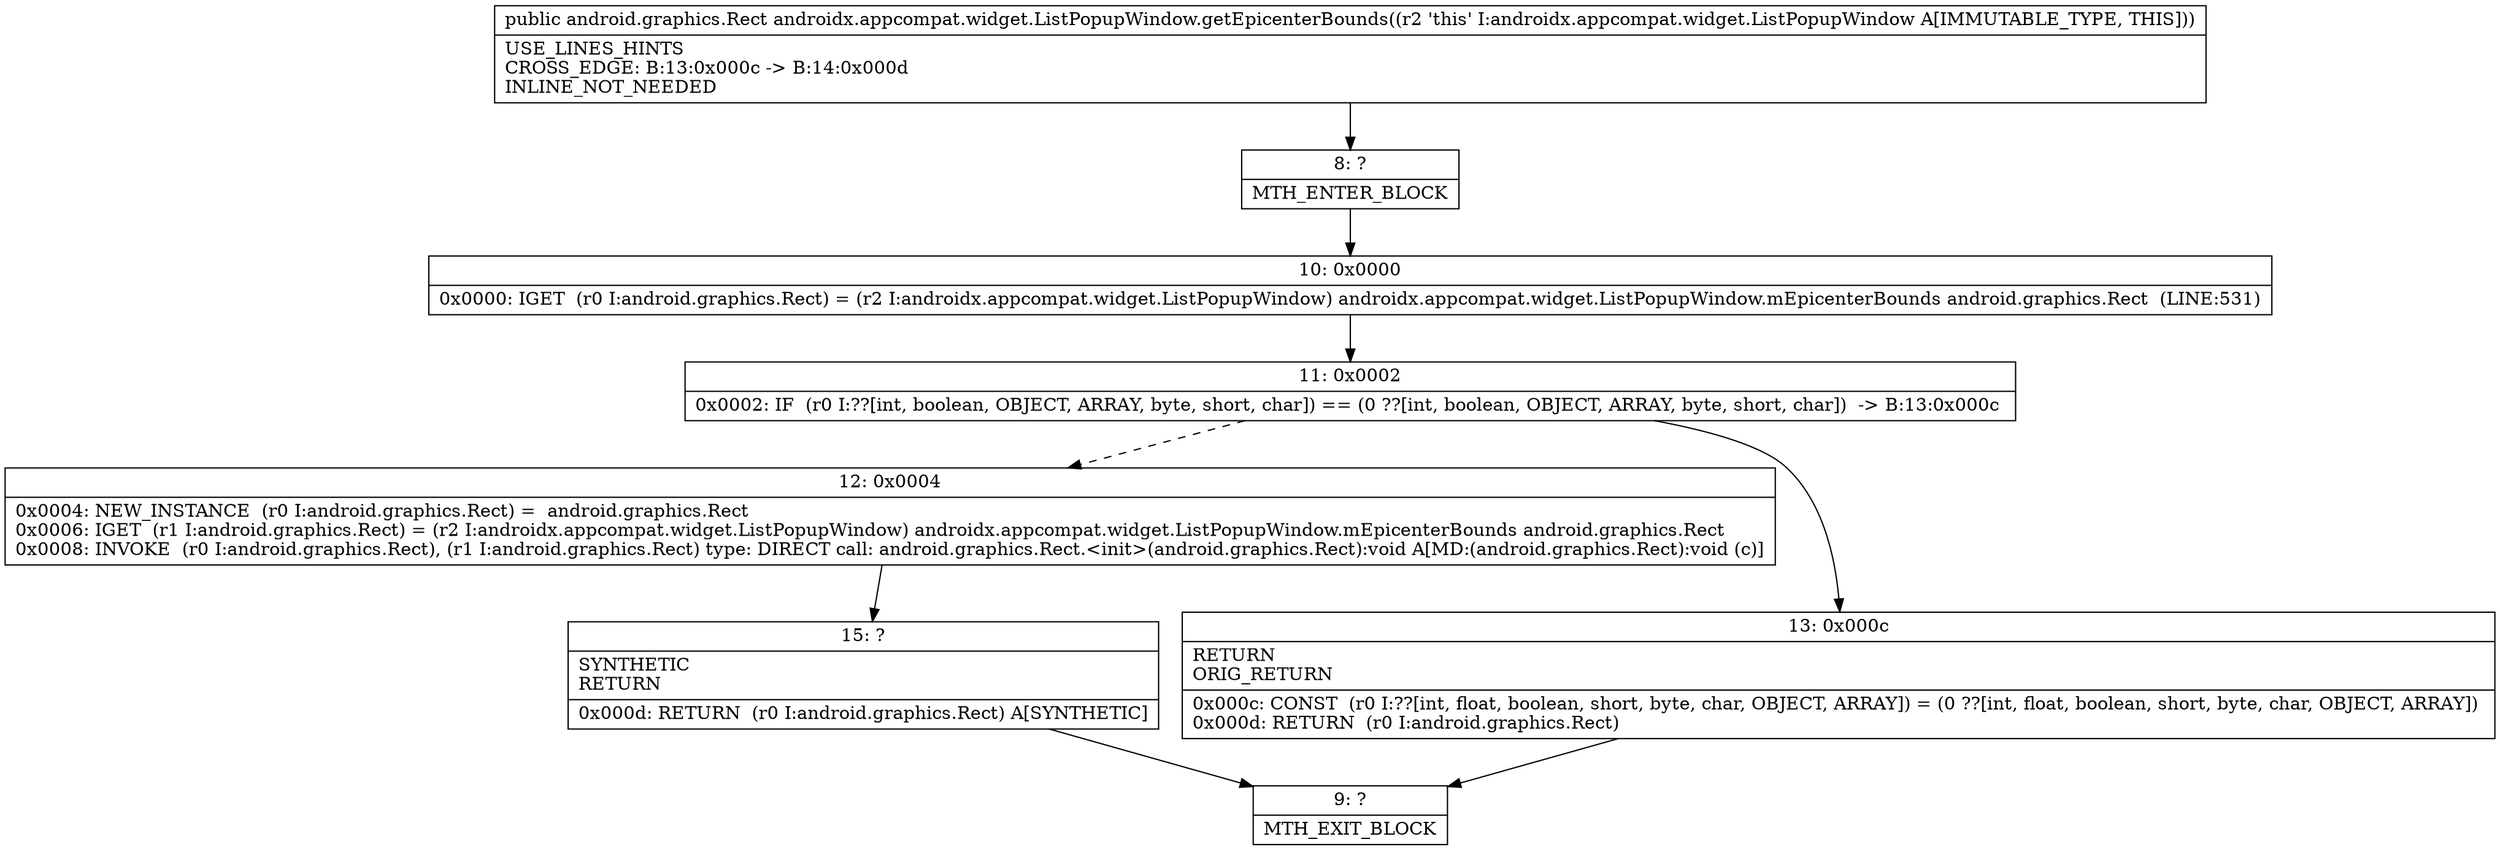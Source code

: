 digraph "CFG forandroidx.appcompat.widget.ListPopupWindow.getEpicenterBounds()Landroid\/graphics\/Rect;" {
Node_8 [shape=record,label="{8\:\ ?|MTH_ENTER_BLOCK\l}"];
Node_10 [shape=record,label="{10\:\ 0x0000|0x0000: IGET  (r0 I:android.graphics.Rect) = (r2 I:androidx.appcompat.widget.ListPopupWindow) androidx.appcompat.widget.ListPopupWindow.mEpicenterBounds android.graphics.Rect  (LINE:531)\l}"];
Node_11 [shape=record,label="{11\:\ 0x0002|0x0002: IF  (r0 I:??[int, boolean, OBJECT, ARRAY, byte, short, char]) == (0 ??[int, boolean, OBJECT, ARRAY, byte, short, char])  \-\> B:13:0x000c \l}"];
Node_12 [shape=record,label="{12\:\ 0x0004|0x0004: NEW_INSTANCE  (r0 I:android.graphics.Rect) =  android.graphics.Rect \l0x0006: IGET  (r1 I:android.graphics.Rect) = (r2 I:androidx.appcompat.widget.ListPopupWindow) androidx.appcompat.widget.ListPopupWindow.mEpicenterBounds android.graphics.Rect \l0x0008: INVOKE  (r0 I:android.graphics.Rect), (r1 I:android.graphics.Rect) type: DIRECT call: android.graphics.Rect.\<init\>(android.graphics.Rect):void A[MD:(android.graphics.Rect):void (c)]\l}"];
Node_15 [shape=record,label="{15\:\ ?|SYNTHETIC\lRETURN\l|0x000d: RETURN  (r0 I:android.graphics.Rect) A[SYNTHETIC]\l}"];
Node_9 [shape=record,label="{9\:\ ?|MTH_EXIT_BLOCK\l}"];
Node_13 [shape=record,label="{13\:\ 0x000c|RETURN\lORIG_RETURN\l|0x000c: CONST  (r0 I:??[int, float, boolean, short, byte, char, OBJECT, ARRAY]) = (0 ??[int, float, boolean, short, byte, char, OBJECT, ARRAY]) \l0x000d: RETURN  (r0 I:android.graphics.Rect) \l}"];
MethodNode[shape=record,label="{public android.graphics.Rect androidx.appcompat.widget.ListPopupWindow.getEpicenterBounds((r2 'this' I:androidx.appcompat.widget.ListPopupWindow A[IMMUTABLE_TYPE, THIS]))  | USE_LINES_HINTS\lCROSS_EDGE: B:13:0x000c \-\> B:14:0x000d\lINLINE_NOT_NEEDED\l}"];
MethodNode -> Node_8;Node_8 -> Node_10;
Node_10 -> Node_11;
Node_11 -> Node_12[style=dashed];
Node_11 -> Node_13;
Node_12 -> Node_15;
Node_15 -> Node_9;
Node_13 -> Node_9;
}

